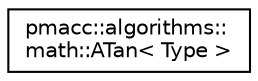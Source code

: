 digraph "Graphical Class Hierarchy"
{
 // LATEX_PDF_SIZE
  edge [fontname="Helvetica",fontsize="10",labelfontname="Helvetica",labelfontsize="10"];
  node [fontname="Helvetica",fontsize="10",shape=record];
  rankdir="LR";
  Node0 [label="pmacc::algorithms::\lmath::ATan\< Type \>",height=0.2,width=0.4,color="black", fillcolor="white", style="filled",URL="$structpmacc_1_1algorithms_1_1math_1_1_a_tan.html",tooltip=" "];
}
